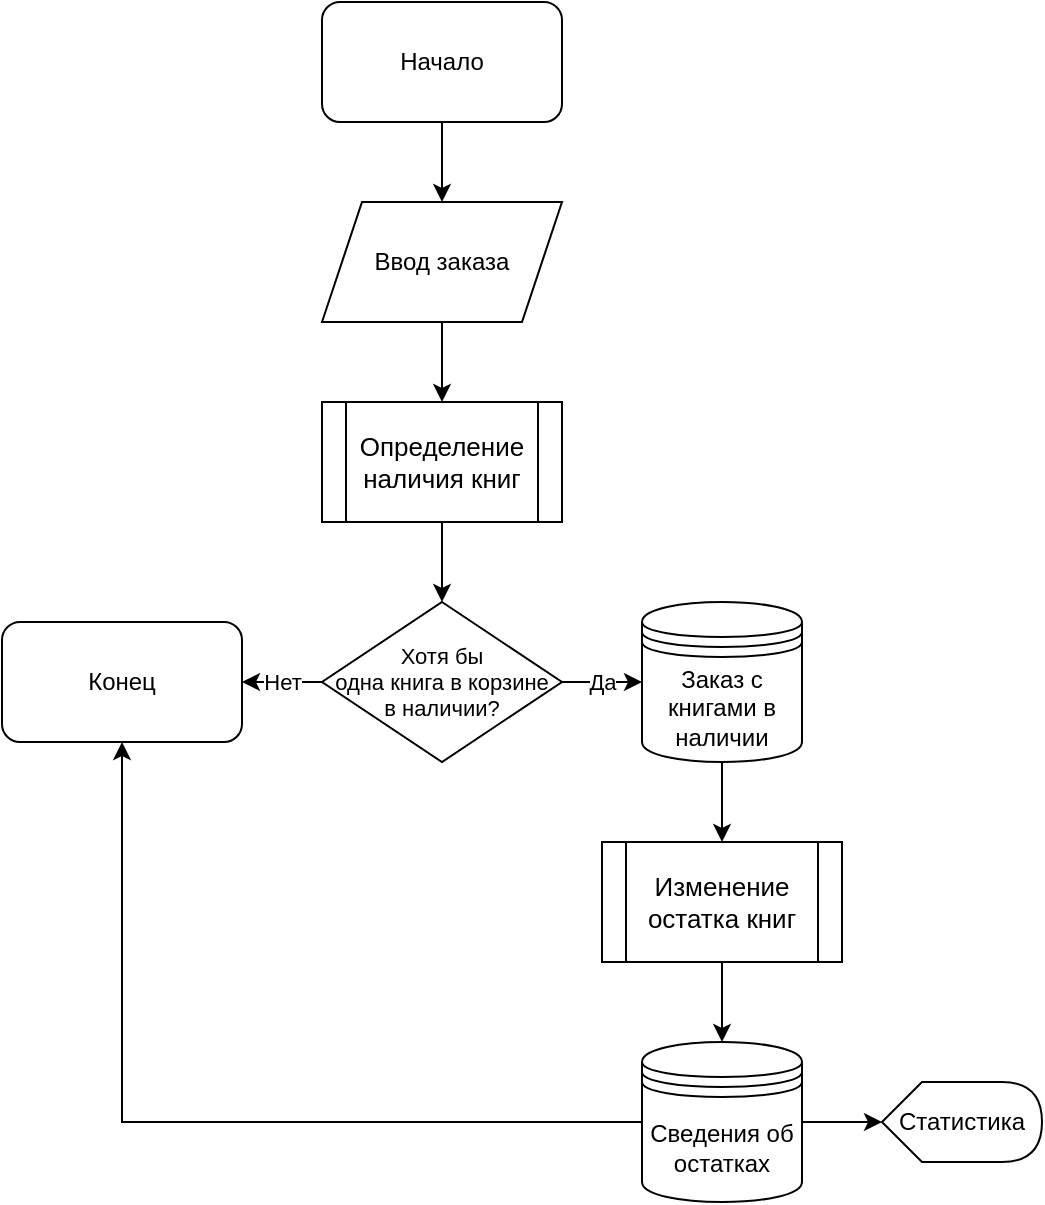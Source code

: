<mxfile version="23.1.5" type="device">
  <diagram name="Страница — 1" id="4K15GXlrdn6nTy_tORNL">
    <mxGraphModel dx="1221" dy="1103" grid="1" gridSize="10" guides="1" tooltips="1" connect="1" arrows="1" fold="1" page="0" pageScale="1" pageWidth="1169" pageHeight="827" background="none" math="0" shadow="0">
      <root>
        <mxCell id="0" />
        <mxCell id="1" parent="0" />
        <mxCell id="Xs-dS1vMVRvPpyn5B67N-5" value="" style="edgeStyle=orthogonalEdgeStyle;rounded=0;orthogonalLoop=1;jettySize=auto;html=1;" edge="1" parent="1" source="Xs-dS1vMVRvPpyn5B67N-2" target="Xs-dS1vMVRvPpyn5B67N-4">
          <mxGeometry relative="1" as="geometry" />
        </mxCell>
        <mxCell id="Xs-dS1vMVRvPpyn5B67N-2" value="Начало" style="rounded=1;whiteSpace=wrap;html=1;" vertex="1" parent="1">
          <mxGeometry x="160" y="-320" width="120" height="60" as="geometry" />
        </mxCell>
        <mxCell id="Xs-dS1vMVRvPpyn5B67N-8" value="" style="edgeStyle=orthogonalEdgeStyle;rounded=0;orthogonalLoop=1;jettySize=auto;html=1;" edge="1" parent="1" source="Xs-dS1vMVRvPpyn5B67N-4" target="Xs-dS1vMVRvPpyn5B67N-7">
          <mxGeometry relative="1" as="geometry" />
        </mxCell>
        <mxCell id="Xs-dS1vMVRvPpyn5B67N-4" value="Ввод заказа" style="shape=parallelogram;perimeter=parallelogramPerimeter;whiteSpace=wrap;html=1;fixedSize=1;" vertex="1" parent="1">
          <mxGeometry x="160" y="-220" width="120" height="60" as="geometry" />
        </mxCell>
        <mxCell id="Xs-dS1vMVRvPpyn5B67N-10" value="" style="edgeStyle=orthogonalEdgeStyle;rounded=0;orthogonalLoop=1;jettySize=auto;html=1;" edge="1" parent="1" source="Xs-dS1vMVRvPpyn5B67N-7" target="Xs-dS1vMVRvPpyn5B67N-9">
          <mxGeometry relative="1" as="geometry" />
        </mxCell>
        <mxCell id="Xs-dS1vMVRvPpyn5B67N-7" value="&lt;span style=&quot;color: rgb(0, 0, 0); font-family: Helvetica; font-size: 13px; font-style: normal; font-variant-ligatures: normal; font-variant-caps: normal; font-weight: 400; letter-spacing: normal; orphans: 2; text-align: center; text-indent: 0px; text-transform: none; widows: 2; word-spacing: 0px; -webkit-text-stroke-width: 0px; background-color: rgb(255, 255, 255); text-decoration-thickness: initial; text-decoration-style: initial; text-decoration-color: initial; float: none; display: inline !important;&quot;&gt;Определение наличия книг&lt;/span&gt;" style="shape=process;whiteSpace=wrap;html=1;backgroundOutline=1;fontSize=13;" vertex="1" parent="1">
          <mxGeometry x="160" y="-120" width="120" height="60" as="geometry" />
        </mxCell>
        <mxCell id="Xs-dS1vMVRvPpyn5B67N-12" value="" style="edgeStyle=orthogonalEdgeStyle;rounded=0;orthogonalLoop=1;jettySize=auto;html=1;" edge="1" parent="1" source="Xs-dS1vMVRvPpyn5B67N-9" target="Xs-dS1vMVRvPpyn5B67N-11">
          <mxGeometry relative="1" as="geometry" />
        </mxCell>
        <mxCell id="Xs-dS1vMVRvPpyn5B67N-13" value="Нет" style="edgeLabel;html=1;align=center;verticalAlign=middle;resizable=0;points=[];" vertex="1" connectable="0" parent="Xs-dS1vMVRvPpyn5B67N-12">
          <mxGeometry relative="1" as="geometry">
            <mxPoint as="offset" />
          </mxGeometry>
        </mxCell>
        <mxCell id="Xs-dS1vMVRvPpyn5B67N-25" value="" style="edgeStyle=orthogonalEdgeStyle;rounded=0;orthogonalLoop=1;jettySize=auto;html=1;entryX=0;entryY=0.5;entryDx=0;entryDy=0;" edge="1" parent="1" source="Xs-dS1vMVRvPpyn5B67N-9" target="Xs-dS1vMVRvPpyn5B67N-29">
          <mxGeometry relative="1" as="geometry">
            <mxPoint x="330" as="targetPoint" />
          </mxGeometry>
        </mxCell>
        <mxCell id="Xs-dS1vMVRvPpyn5B67N-28" value="Да" style="edgeLabel;html=1;align=center;verticalAlign=middle;resizable=0;points=[];" vertex="1" connectable="0" parent="Xs-dS1vMVRvPpyn5B67N-25">
          <mxGeometry relative="1" as="geometry">
            <mxPoint as="offset" />
          </mxGeometry>
        </mxCell>
        <mxCell id="Xs-dS1vMVRvPpyn5B67N-9" value="Хотя бы&lt;br&gt;одна книга в корзине&lt;br&gt;в наличии?" style="rhombus;html=1;whiteSpace=wrap;fontSize=11;" vertex="1" parent="1">
          <mxGeometry x="160" y="-20" width="120" height="80" as="geometry" />
        </mxCell>
        <mxCell id="Xs-dS1vMVRvPpyn5B67N-11" value="Конец" style="rounded=1;whiteSpace=wrap;html=1;" vertex="1" parent="1">
          <mxGeometry y="-10" width="120" height="60" as="geometry" />
        </mxCell>
        <mxCell id="Xs-dS1vMVRvPpyn5B67N-31" value="" style="edgeStyle=orthogonalEdgeStyle;rounded=0;orthogonalLoop=1;jettySize=auto;html=1;" edge="1" parent="1" source="Xs-dS1vMVRvPpyn5B67N-26" target="Xs-dS1vMVRvPpyn5B67N-30">
          <mxGeometry relative="1" as="geometry" />
        </mxCell>
        <mxCell id="Xs-dS1vMVRvPpyn5B67N-26" value="&lt;span style=&quot;color: rgb(0, 0, 0); font-family: Helvetica; font-size: 13px; font-style: normal; font-variant-ligatures: normal; font-variant-caps: normal; font-weight: 400; letter-spacing: normal; orphans: 2; text-align: center; text-indent: 0px; text-transform: none; widows: 2; word-spacing: 0px; -webkit-text-stroke-width: 0px; background-color: rgb(255, 255, 255); text-decoration-thickness: initial; text-decoration-style: initial; text-decoration-color: initial; float: none; display: inline !important;&quot;&gt;Изменение остатка книг&lt;/span&gt;" style="shape=process;whiteSpace=wrap;html=1;backgroundOutline=1;fontSize=13;" vertex="1" parent="1">
          <mxGeometry x="300" y="100" width="120" height="60" as="geometry" />
        </mxCell>
        <mxCell id="Xs-dS1vMVRvPpyn5B67N-27" value="" style="edgeStyle=orthogonalEdgeStyle;rounded=0;orthogonalLoop=1;jettySize=auto;html=1;exitX=0.5;exitY=1;exitDx=0;exitDy=0;" edge="1" parent="1" source="Xs-dS1vMVRvPpyn5B67N-29" target="Xs-dS1vMVRvPpyn5B67N-26">
          <mxGeometry relative="1" as="geometry">
            <mxPoint x="360" y="30" as="sourcePoint" />
          </mxGeometry>
        </mxCell>
        <mxCell id="Xs-dS1vMVRvPpyn5B67N-29" value="Заказ с книгами в наличии" style="shape=datastore;whiteSpace=wrap;html=1;fontSize=12;" vertex="1" parent="1">
          <mxGeometry x="320" y="-20" width="80" height="80" as="geometry" />
        </mxCell>
        <mxCell id="Xs-dS1vMVRvPpyn5B67N-33" value="" style="edgeStyle=orthogonalEdgeStyle;rounded=0;orthogonalLoop=1;jettySize=auto;html=1;" edge="1" parent="1" source="Xs-dS1vMVRvPpyn5B67N-30" target="Xs-dS1vMVRvPpyn5B67N-32">
          <mxGeometry relative="1" as="geometry" />
        </mxCell>
        <mxCell id="Xs-dS1vMVRvPpyn5B67N-36" style="edgeStyle=orthogonalEdgeStyle;rounded=0;orthogonalLoop=1;jettySize=auto;html=1;exitX=0;exitY=0.5;exitDx=0;exitDy=0;entryX=0.5;entryY=1;entryDx=0;entryDy=0;" edge="1" parent="1" source="Xs-dS1vMVRvPpyn5B67N-30" target="Xs-dS1vMVRvPpyn5B67N-11">
          <mxGeometry relative="1" as="geometry" />
        </mxCell>
        <mxCell id="Xs-dS1vMVRvPpyn5B67N-30" value="Сведения об остатках" style="shape=datastore;whiteSpace=wrap;html=1;fontSize=12;" vertex="1" parent="1">
          <mxGeometry x="320" y="200" width="80" height="80" as="geometry" />
        </mxCell>
        <mxCell id="Xs-dS1vMVRvPpyn5B67N-32" value="Статистика" style="shape=display;whiteSpace=wrap;html=1;" vertex="1" parent="1">
          <mxGeometry x="440" y="220" width="80" height="40" as="geometry" />
        </mxCell>
      </root>
    </mxGraphModel>
  </diagram>
</mxfile>
